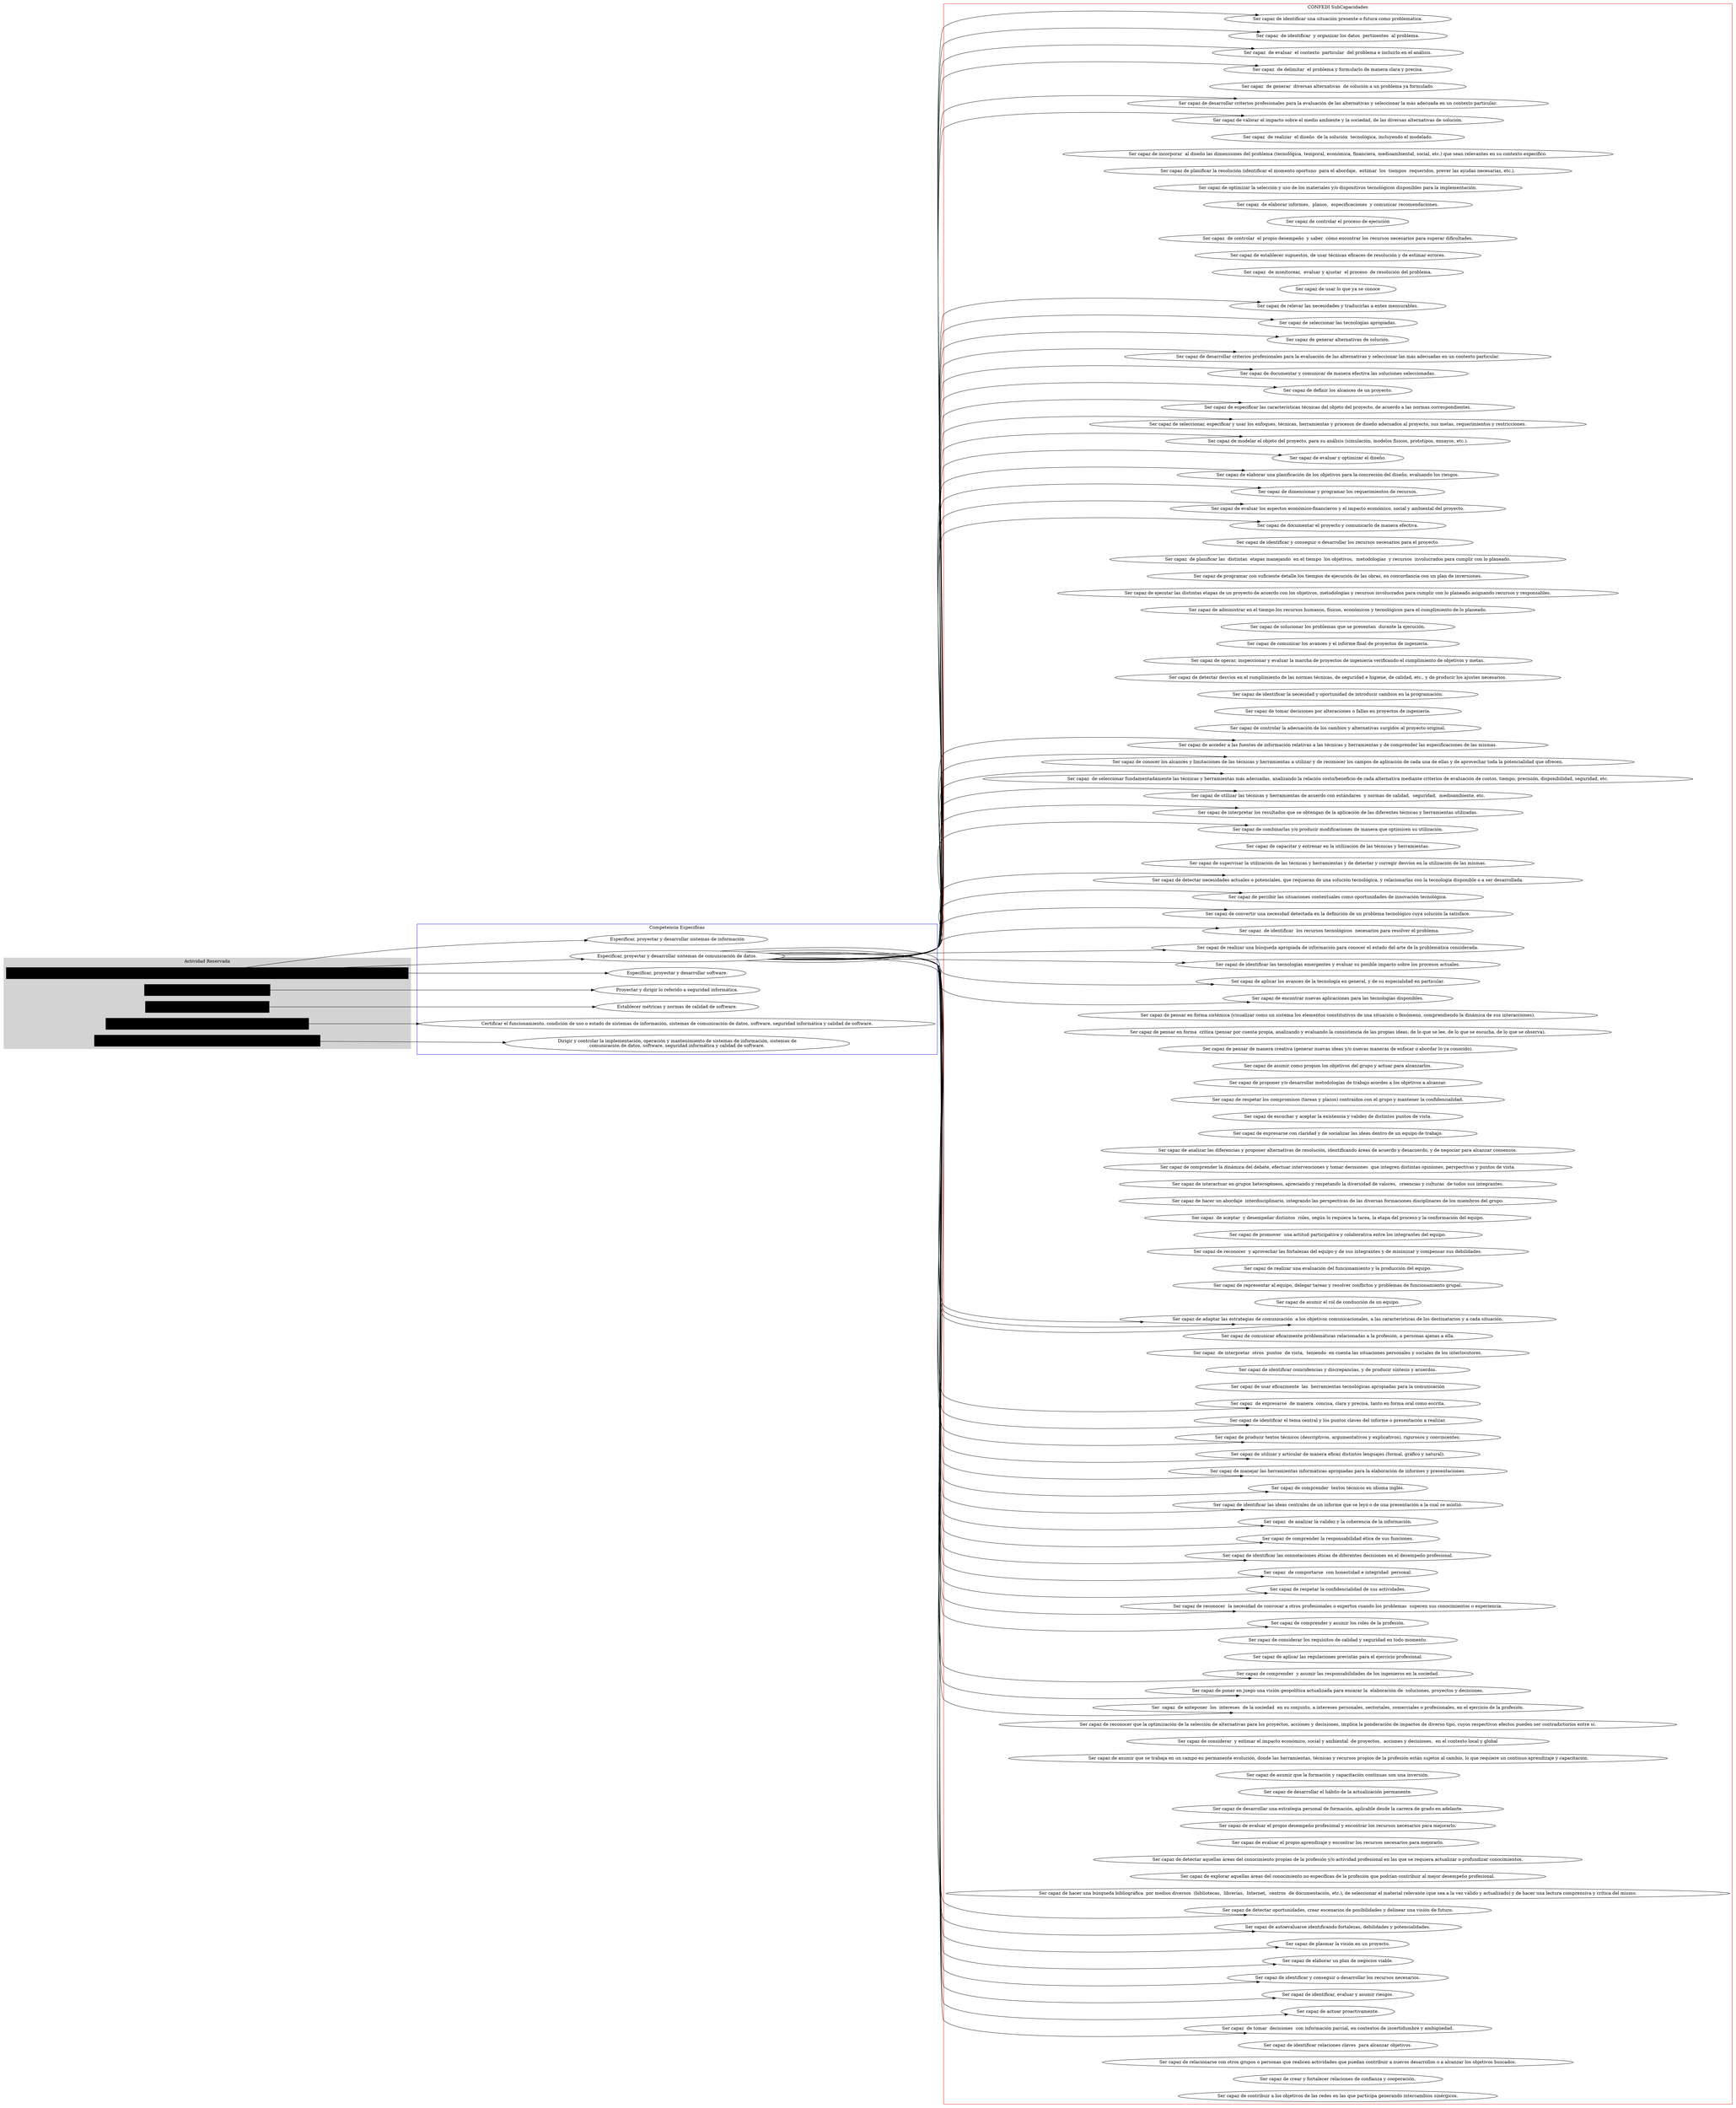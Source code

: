 // Relaciones
digraph G {
	graph [rankdir=LR]
	subgraph clusterActividadReservada {
		color=lightgrey style=filled
		label="Actividad Reservada"
		node [color=w shape=rectangle style=filled]
		A1 [label="Especificar, proyectar y desarrollar sistemas de información, sistemas de comunicación de datos y software cuya utilización pueda afectar la seguridad, salud, bienes o derechos."]
		A2 [label="Proyectar y dirigir lo referido a seguridad informática"]
		A3 [label="Establecer métricas y normas de calidad de software"]
		A4 [label="Certificar el funcionamiento, condición de uso o estado de lo mencionado anteriormente."]
		A5 [label="Dirigir y controlar la implementación, operación y mantenimiento de lo anteriormente mencionado"]
	}
	subgraph clusterCompeteciaEspecifica {
		color=blue
		label="Competencia Especificas"
		E1 [label="Especificar, proyectar y desarrollar sistemas de información"]
		E2 [label="Especificar, proyectar y desarrollar sistemas de comunicación de datos."]
		E3 [label="Especificar, proyectar y desarrollar software."]
		E4 [label="Proyectar y dirigir lo referido a seguridad informática."]
		E5 [label="Establecer métricas y normas de calidad de software."]
		E6 [label="Certificar el funcionamiento, condición de uso o estado de sistemas de información, sistemas de comunicación de datos, software, seguridad informática y calidad de software."]
		E7 [label="Dirigir y controlar la implementación, operación y mantenimiento de sistemas de información, sistemas de
comunicación de datos, software, seguridad informática y calidad de software."]
	}
	subgraph clusterCONFEDISubCapacidades {
		color=red
		label="CONFEDI SubCapacidades"
		"sC1.a.1" [label="Ser capaz de identificar una situación presente o futura como problemática."]
		"sC1.a.2" [label="Ser capaz  de identificar  y organizar los datos  pertinentes  al problema."]
		"sC1.a.3" [label="Ser capaz  de evaluar  el contexto  particular  del problema e incluirlo en el análisis."]
		"sC1.a.4" [label="Ser capaz  de delimitar  el problema y formularlo de manera clara y precisa."]
		"sC1.b.1" [label="Ser capaz  de generar  diversas alternativas  de solución a un problema ya formulado."]
		"sC1.b.2" [label="Ser capaz de desarrollar criterios profesionales para la evaluación de las alternativas y seleccionar la más adecuada en un contexto particular."]
		"sC1.b.3" [label="Ser capaz de valorar el impacto sobre el medio ambiente y la sociedad, de las diversas alternativas de solución."]
		"sC1.c.1" [label="Ser capaz  de realizar  el diseño  de la solución  tecnológica, incluyendo el modelado."]
		"sC1.c.2" [label="Ser capaz de incorporar  al diseño las dimensiones del problema (tecnológica, temporal, económica, financiera, medioambiental, social, etc.) que sean relevantes en su contexto específico."]
		"sC1.c.3" [label="Ser capaz de planificar la resolución (identificar el momento oportuno  para el abordaje,  estimar  los  tiempos  requeridos, prever las ayudas necesarias, etc.)."]
		"sC1.c.4" [label="Ser capaz de optimizar la selección y uso de los materiales y/o dispositivos tecnológicos disponibles para la implementación."]
		"sC1.c.5" [label="Ser capaz  de elaborar informes,  planos,  especificaciones  y comunicar recomendaciones."]
		"sC1.c.6" [label="Ser capaz de controlar el proceso de ejecución"]
		"sC1.d.1" [label="Ser capaz  de controlar  el propio desempeño  y saber  cómo encontrar los recursos necesarios para superar dificultades."]
		"sC1.d.2" [label="Ser capaz de establecer supuestos, de usar técnicas eficaces de resolución y de estimar errores."]
		"sC1.d.3" [label="Ser capaz  de monitorear,  evaluar y ajustar  el proceso  de resolución del problema."]
		"sC1.d.4" [label="Ser capaz de usar lo que ya se conoce"]
		"sC2.a.1" [label="Ser capaz de relevar las necesidades y traducirlas a entes mensurables."]
		"sC2.a.2" [label="Ser capaz de seleccionar las tecnologías apropiadas."]
		"sC2.a.3" [label="Ser capaz de generar alternativas de solución."]
		"sC2.a.4" [label="Ser capaz de desarrollar criterios profesionales para la evaluación de las alternativas y seleccionar las más adecuadas en un contexto particular."]
		"sC2.a.5" [label="Ser capaz de documentar y comunicar de manera efectiva las soluciones seleccionadas."]
		"sC2.b.1" [label="Ser capaz de definir los alcances de un proyecto."]
		"sC2.b.2" [label="Ser capaz de especificar las características técnicas del objeto del proyecto, de acuerdo a las normas correspondientes."]
		"sC2.b.3" [label="Ser capaz de seleccionar, especificar y usar los enfoques, técnicas, herramientas y procesos de diseño adecuados al proyecto, sus metas, requerimientos y restricciones."]
		"sC2.b.4" [label="Ser capaz de modelar el objeto del proyecto, para su análisis (simulación, modelos físicos, prototipos, ensayos, etc.)."]
		"sC2.b.5" [label="Ser capaz de evaluar y optimizar el diseño."]
		"sC2.b.6" [label="Ser capaz de elaborar una planificación de los objetivos para la concreción del diseño, evaluando los riesgos."]
		"sC2.b.7" [label="Ser capaz de dimensionar y programar los requerimientos de recursos."]
		"sC2.b.8" [label="Ser capaz de evaluar los aspectos económico-financieros y el impacto económico, social y ambiental del proyecto."]
		"sC2.b.9" [label="Ser capaz de documentar el proyecto y comunicarlo de manera efectiva."]
		"sC3.a.1" [label="Ser capaz de identificar y conseguir o desarrollar los recursos necesarios para el proyecto."]
		"sC3.a.2" [label="Ser capaz  de planificar las  distintas  etapas manejando  en el tiempo  los objetivos,  metodologías  y recursos  involucrados para cumplir con lo planeado."]
		"sC3.a.3" [label="Ser capaz de programar con suficiente detalle los tiempos de ejecución de las obras, en concordancia con un plan de inversiones."]
		"sC3.a.4" [label="Ser capaz de ejecutar las distintas etapas de un proyecto de acuerdo con los objetivos, metodologías y recursos involucrados para cumplir con lo planeado asignando recursos y responsables."]
		"sC3.a.5" [label="Ser capaz de administrar en el tiempo los recursos humanos, físicos, económicos y tecnológicos para el cumplimiento de lo planeado."]
		"sC3.a.6" [label="Ser capaz de solucionar los problemas que se presentan  durante la ejecución."]
		"sC3.a.7" [label="Ser capaz de comunicar los avances y el informe final de proyectos de ingeniería."]
		"sC3.b.1" [label="Ser capaz de operar, inspeccionar y evaluar la marcha de proyectos de ingeniería verificando el cumplimiento de objetivos y metas."]
		"sC3.b.2" [label="Ser capaz de detectar desvíos en el cumplimiento de las normas técnicas, de seguridad e higiene, de calidad, etc., y de producir los ajustes necesarios."]
		"sC3.b.3" [label="Ser capaz de identificar la necesidad y oportunidad de introducir cambios en la programación."]
		"sC3.b.4" [label="Ser capaz de tomar decisiones por alteraciones o fallas en proyectos de ingeniería."]
		"sC3.b.5" [label="Ser capaz de controlar la adecuación de los cambios y alternativas surgidos al proyecto original."]
		"sC4.a.1" [label="Ser capaz de acceder a las fuentes de información relativas a las técnicas y herramientas y de comprender las especificaciones de las mismas."]
		"sC4.a.2" [label="Ser capaz de conocer los alcances y limitaciones de las técnicas y herramientas a utilizar y de reconocer los campos de aplicación de cada una de ellas y de aprovechar toda la potencialidad que ofrecen."]
		"sC4.a.3" [label="Ser capaz  de seleccionar fundamentadamente las técnicas y herramientas más adecuadas, analizando la relación costo/beneficio de cada alternativa mediante criterios de evaluación de costos, tiempo, precisión, disponibilidad, seguridad, etc."]
		"sC4.b.1" [label="Ser capaz de utilizar las técnicas y herramientas de acuerdo con estándares  y normas de calidad,  seguridad,  medioambiente, etc."]
		"sC4.b.2" [label="Ser capaz de interpretar los resultados que se obtengan de la aplicación de las diferentes técnicas y herramientas utilizadas."]
		"sC4.b.3" [label="Ser capaz de combinarlas y/o producir modificaciones de manera que optimicen su utilización."]
		"sC4.b.4" [label="Ser capaz de capacitar y entrenar en la utilización de las técnicas y herramientas."]
		"sC4.b.5" [label="Ser capaz de supervisar la utilización de las técnicas y herramientas y de detectar y corregir desvíos en la utilización de las mismas."]
		"sC5.a.1" [label="Ser capaz de detectar necesidades actuales o potenciales, que requieran de una solución tecnológica, y relacionarlas con la tecnología disponible o a ser desarrollada."]
		"sC5.a.2" [label="Ser capaz de percibir las situaciones contextuales como oportunidades de innovación tecnológica."]
		"sC5.a.3" [label="Ser capaz de convertir una necesidad detectada en la definición de un problema tecnológico cuya solución la satisface."]
		"sC5.b.1" [label="  Ser capaz  de identificar  los recursos tecnológicos  necesarios para resolver el problema."]
		"sC5.b.2" [label="Ser capaz de realizar una búsqueda apropiada de información para conocer el estado del arte de la problemática considerada."]
		"sC5.b.3" [label="Ser capaz de identificar las tecnologías emergentes y evaluar su posible impacto sobre los procesos actuales."]
		"sC5.b.4" [label="Ser capaz de aplicar los avances de la tecnología en general, y de su especialidad en particular."]
		"sC5.b.5" [label="Ser capaz de encontrar nuevas aplicaciones para las tecnologías disponibles."]
		"sC5.c.1" [label="Ser capaz de pensar en forma sistémica (visualizar como un sistema los elementos constitutivos de una situación o fenómeno, comprendiendo la dinámica de sus interacciones)."]
		"sC5.c.2" [label="Ser capaz de pensar en forma  crítica (pensar por cuenta propia, analizando y evaluando la consistencia de las propias ideas, de lo que se lee, de lo que se escucha, de lo que se observa)."]
		"sC5.c.3" [label="Ser capaz de pensar de manera creativa (generar nuevas ideas y/o nuevas maneras de enfocar o abordar lo ya conocido)."]
		"sC6.a.1" [label="Ser capaz de asumir como propios los objetivos del grupo y actuar para alcanzarlos."]
		"sC6.a.2" [label="Ser capaz de proponer y/o desarrollar metodologías de trabajo acordes a los objetivos a alcanzar."]
		"sC6.a.3" [label="Ser capaz de respetar los compromisos (tareas y plazos) contraídos con el grupo y mantener la confidencialidad."]
		"sC6.b.1" [label="Ser capaz de escuchar y aceptar la existencia y validez de distintos puntos de vista."]
		"sC6.b.2" [label="Ser capaz de expresarse con claridad y de socializar las ideas dentro de un equipo de trabajo."]
		"sC6.b.3" [label="Ser capaz de analizar las diferencias y proponer alternativas de resolución, identificando áreas de acuerdo y desacuerdo, y de negociar para alcanzar consensos."]
		"sC6.b.4" [label="Ser capaz de comprender la dinámica del debate, efectuar intervenciones y tomar decisiones  que integren distintas opiniones, perspectivas y puntos de vista."]
		"sC6.b.5" [label="Ser capaz de interactuar en grupos heterogéneos, apreciando y respetando la diversidad de valores,  creencias y culturas  de todos sus integrantes."]
		"sC6.b.6" [label="Ser capaz de hacer un abordaje  interdisciplinario, integrando las perspectivas de las diversas formaciones disciplinares de los miembros del grupo."]
		"sC6.c.1" [label="Ser capaz  de aceptar  y desempeñar distintos  roles, según lo requiera la tarea, la etapa del proceso y la conformación del equipo."]
		"sC6.c.2" [label="Ser capaz de promover  una actitud participativa y colaborativa entre los integrantes del equipo."]
		"sC6.c.3" [label="Ser capaz de reconocer  y aprovechar las fortalezas del equipo y de sus integrantes y de minimizar y compensar sus debilidades."]
		"sC6.c.4" [label="Ser capaz de realizar una evaluación del funcionamiento y la producción del equipo."]
		"sC6.c.5" [label="Ser capaz de representar al equipo, delegar tareas y resolver conflictos y problemas de funcionamiento grupal."]
		"sC6.c.6" [label="Ser capaz de asumir el rol de conducción de un equipo."]
		"sC7.a.1" [label="Ser capaz de adaptar las estrategias de comunicación  a los objetivos comunicacionales, a las características de los destinatarios y a cada situación."]
		"sC7.a.2" [label="Ser capaz de comunicar eficazmente problemáticas relacionadas a la profesión, a personas ajenas a ella."]
		"sC7.a.3" [label="Ser capaz  de interpretar  otros  puntos  de vista,  teniendo  en cuenta las situaciones personales y sociales de los interlocutores."]
		"sC7.a.4" [label="Ser capaz de identificar coincidencias y discrepancias, y de producir síntesis y acuerdos."]
		"sC7.a.5" [label="Ser capaz de usar eficazmente  las  herramientas tecnológicas apropiadas para la comunicación"]
		"sC7.b.1" [label="Ser capaz  de expresarse  de manera  concisa, clara y precisa, tanto en forma oral como escrita."]
		"sC7.b.2" [label="Ser capaz de identificar el tema central y los puntos claves del informe o presentación a realizar."]
		"sC7.b.3" [label="Ser capaz de producir textos técnicos (descriptivos, argumentativos y explicativos), rigurosos y convincentes."]
		"sC7.b.4" [label="Ser capaz de utilizar y articular de manera eficaz distintos lenguajes (formal, gráfico y natural)."]
		"sC7.b.5" [label="Ser capaz de manejar las herramientas informáticas apropiadas para la elaboración de informes y presentaciones."]
		"sC7.b.6" [label="Ser capaz de comprender  textos técnicos en idioma inglés."]
		"sC7.b.7" [label="Ser capaz de identificar las ideas centrales de un informe que se leyó o de una presentación a la cual se asistió."]
		"sC7.b.8" [label="Ser capaz  de analizar la validez y la coherencia de la información."]
		"sC8.a.1" [label="Ser capaz de comprender la responsabilidad ética de sus funciones."]
		"sC8.a.2" [label="Ser capaz de identificar las connotaciones éticas de diferentes decisiones en el desempeño profesional."]
		"sC8.a.3" [label="Ser capaz  de comportarse  con honestidad e integridad  personal."]
		"sC8.a.4" [label="Ser capaz de respetar la confidencialidad de sus actividades."]
		"sC8.a.5" [label="Ser capaz de reconocer  la necesidad de convocar a otros profesionales o expertos cuando los problemas  superen sus conocimientos o experiencia."]
		"sC8.b.1" [label="Ser capaz de comprender y asumir los roles de la profesión."]
		"sC8.b.2" [label="Ser capaz de considerar los requisitos de calidad y seguridad en todo momento."]
		"sC8.b.3" [label="Ser capaz de aplicar las regulaciones previstas para el ejercicio profesional."]
		"sC8.b.4" [label="Ser capaz de comprender  y asumir las responsabilidades de los ingenieros en la sociedad."]
		"sC8.b.5" [label="Ser capaz de poner en juego una visión geopolítica actualizada para encarar la  elaboración de  soluciones, proyectos y decisiones."]
		"sC8.b.6" [label="Ser  capaz  de anteponer  los  intereses  de la sociedad  en su conjunto, a intereses personales, sectoriales, comerciales o profesionales, en el ejercicio de la profesión."]
		"sC8.c.1" [label="Ser capaz de reconocer que la optimización de la selección de alternativas para los proyectos, acciones y decisiones, implica la ponderación de impactos de diverso tipo, cuyos respectivos efectos pueden ser contradictorios entre sí."]
		"sC8.c.2" [label="Ser capaz de considerar  y estimar el impacto económico, social y ambiental  de proyectos,  acciones y decisiones,  en el contexto local y global"]
		"sC9.a.1" [label=" Ser capaz de asumir que se trabaja en un campo en permanente evolución, donde las herramientas, técnicas y recursos propios de la profesión están sujetos al cambio, lo que requiere un continuo aprendizaje y capacitación."]
		"sC9.a.2" [label="Ser capaz de asumir que la formación y capacitación continuas son una inversión."]
		"sC9.a.3" [label="Ser capaz de desarrollar el hábito de la actualización permanente."]
		"sC9.b.1" [label="Ser capaz de desarrollar una estrategia personal de formación, aplicable desde la carrera de grado en adelante."]
		"sC9.b.2" [label="Ser capaz de evaluar el propio desempeño profesional y encontrar los recursos necesarios para mejorarlo."]
		"sC9.b.3" [label="Ser capaz de evaluar el propio aprendizaje y encontrar los recursos necesarios para mejorarlo."]
		"sC9.b.4" [label="Ser capaz de detectar aquellas áreas del conocimiento propias de la profesión y/o actividad profesional en las que se requiera actualizar o profundizar conocimientos."]
		"sC9.b.5" [label="Ser capaz de explorar aquellas áreas del conocimiento no específicas de la profesión que podrían contribuir al mejor desempeño profesional."]
		"sC9.b.6" [label="Ser capaz de hacer una búsqueda bibliográfica  por medios diversos  (bibliotecas,  librerías,  Internet,  centros  de documentación, etc.), de seleccionar el material relevante (que sea a la vez válido y actualizado) y de hacer una lectura comprensiva y crítica del mismo."]
		"sC10.a.1" [label="Ser capaz de detectar oportunidades, crear escenarios de posibilidades y delinear una visión de futuro."]
		"sC10.a.2" [label="Ser capaz de autoevaluarse identificando fortalezas, debilidades y potencialidades."]
		"sC10.a.3" [label="Ser capaz de plasmar la visión en un proyecto."]
		"sC10.a.4" [label="Ser capaz de elaborar un plan de negocios viable."]
		"sC10.a.5" [label="Ser capaz de identificar y conseguir o desarrollar los recursos necesarios."]
		"sC10.a.6" [label="Ser capaz de identificar, evaluar y asumir riesgos."]
		"sC10.a.7" [label="Ser capaz de actuar proactivamente."]
		"sC10.a.8" [label="Ser capaz  de tomar  decisiones  con información parcial, en contextos de incertidumbre y ambigüedad."]
		"sC10.b.1" [label="Ser capaz de identificar relaciones claves  para alcanzar objetivos."]
		"sC10.b.2" [label="Ser capaz de relacionarse con otros grupos o personas que realicen actividades que puedan contribuir a nuevos desarrollos o a alcanzar los objetivos buscados."]
		"sC10.b.3" [label="Ser capaz de crear y fortalecer relaciones de confianza y cooperación."]
		"sC10.b.4" [label="Ser capaz de contribuir a los objetivos de las redes en las que participa generando intercambios sinérgicos."]
	}
	A1 -> E1
	A1 -> E2
	A1 -> E3
	A2 -> E4
	A3 -> E5
	A4 -> E6
	A5 -> E7
	E2 -> "sC1.a.1"
	E2 -> "sC1.a.2"
	E2 -> "sC1.a.3"
	E2 -> "sC1.a.4"
	E2 -> "sC1.b.2"
	E2 -> "sC1.b.3"
	E2 -> "sC2.a.1"
	E2 -> "sC2.a.2"
	E2 -> "sC2.a.3"
	E2 -> "sC2.a.4"
	E2 -> "sC2.a.5"
	E2 -> "sC2.b.1"
	E2 -> "sC2.b.2"
	E2 -> "sC2.b.3"
	E2 -> "sC2.b.4"
	E2 -> "sC2.b.5"
	E2 -> "sC2.b.6"
	E2 -> "sC2.b.7"
	E2 -> "sC2.b.8"
	E2 -> "sC2.b.9"
	E2 -> "sC4.a.1"
	E2 -> "sC4.a.2"
	E2 -> "sC4.a.3"
	E2 -> "sC4.b.1"
	E2 -> "sC4.b.2"
	E2 -> "sC4.b.3"
	E2 -> "sC5.a.1"
	E2 -> "sC5.a.2"
	E2 -> "sC5.a.3"
	E2 -> "sC5.b.1"
	E2 -> "sC5.b.2"
	E2 -> "sC5.b.3"
	E2 -> "sC5.b.4"
	E2 -> "sC5.b.5"
	E2 -> "sC7.a.1"
	E2 -> "sC7.a.1"
	E2 -> "sC7.a.1"
	E2 -> "sC7.b.1"
	E2 -> "sC7.b.2"
	E2 -> "sC7.b.3"
	E2 -> "sC7.b.4"
	E2 -> "sC7.b.5"
	E2 -> "sC7.b.6"
	E2 -> "sC7.b.7"
	E2 -> "sC7.b.8"
	E2 -> "sC8.a.1"
	E2 -> "sC8.a.2"
	E2 -> "sC8.a.3"
	E2 -> "sC8.a.4"
	E2 -> "sC8.a.5"
	E2 -> "sC8.b.1"
	E2 -> "sC8.b.4"
	E2 -> "sC8.b.5"
	E2 -> "sC8.b.6"
	E2 -> "sC10.a.1"
	E2 -> "sC10.a.2"
	E2 -> "sC10.a.3"
	E2 -> "sC10.a.4"
	E2 -> "sC10.a.5"
	E2 -> "sC10.a.6"
	E2 -> "sC10.a.7"
	E2 -> "sC10.a.8"
}
